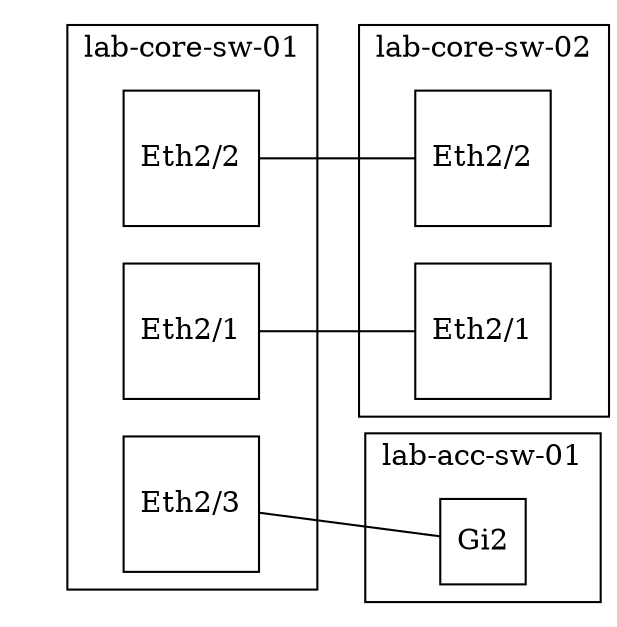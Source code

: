 graph G {
  rankdir = LR
  node [shape = square];
  subgraph "clusterlab-core-sw-01" {
    label = "lab-core-sw-01"
    edge[style=invis];
          node [label="Eth2/1"]"lab-core-sw-01-Eth2/1"
          node [label="Eth2/2"]"lab-core-sw-01-Eth2/2"
          node [label="Eth2/3"]"lab-core-sw-01-Eth2/3"
        { rank=same;
          "lab-core-sw-01-Eth2/1";           "lab-core-sw-01-Eth2/2";           "lab-core-sw-01-Eth2/3"    }
          "lab-core-sw-01-Eth2/1" --           "lab-core-sw-01-Eth2/2" --           "lab-core-sw-01-Eth2/3"      }
      subgraph "clusterlab-core-sw-02" {
      label = "lab-core-sw-02"
                  node [label="Eth2/1"]"lab-core-sw-02-Eth2/1"
                        node [label="Eth2/2"]"lab-core-sw-02-Eth2/2"
                       
    }
      subgraph "clusterlab-core-sw-02" {
      label = "lab-core-sw-02"
                  node [label="Eth2/1"]"lab-core-sw-02-Eth2/1"
                        node [label="Eth2/2"]"lab-core-sw-02-Eth2/2"
                       
    }
      subgraph "clusterlab-acc-sw-01" {
      label = "lab-acc-sw-01"
                                      node [label="Gi2"]"lab-acc-sw-01-Gi2"
             
    }
    "lab-core-sw-01-Eth2/1" -- "lab-core-sw-02-Eth2/1" 
  "lab-core-sw-01-Eth2/2" -- "lab-core-sw-02-Eth2/2" 
  "lab-core-sw-01-Eth2/3" -- "lab-acc-sw-01-Gi2" 
}